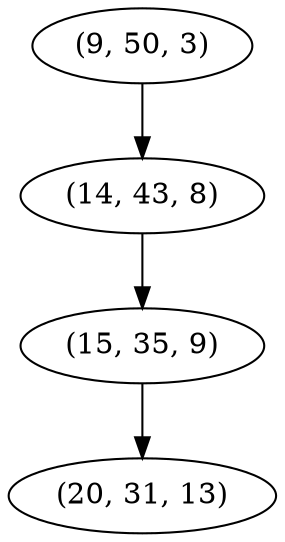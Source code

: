 digraph tree {
    "(9, 50, 3)";
    "(14, 43, 8)";
    "(15, 35, 9)";
    "(20, 31, 13)";
    "(9, 50, 3)" -> "(14, 43, 8)";
    "(14, 43, 8)" -> "(15, 35, 9)";
    "(15, 35, 9)" -> "(20, 31, 13)";
}

